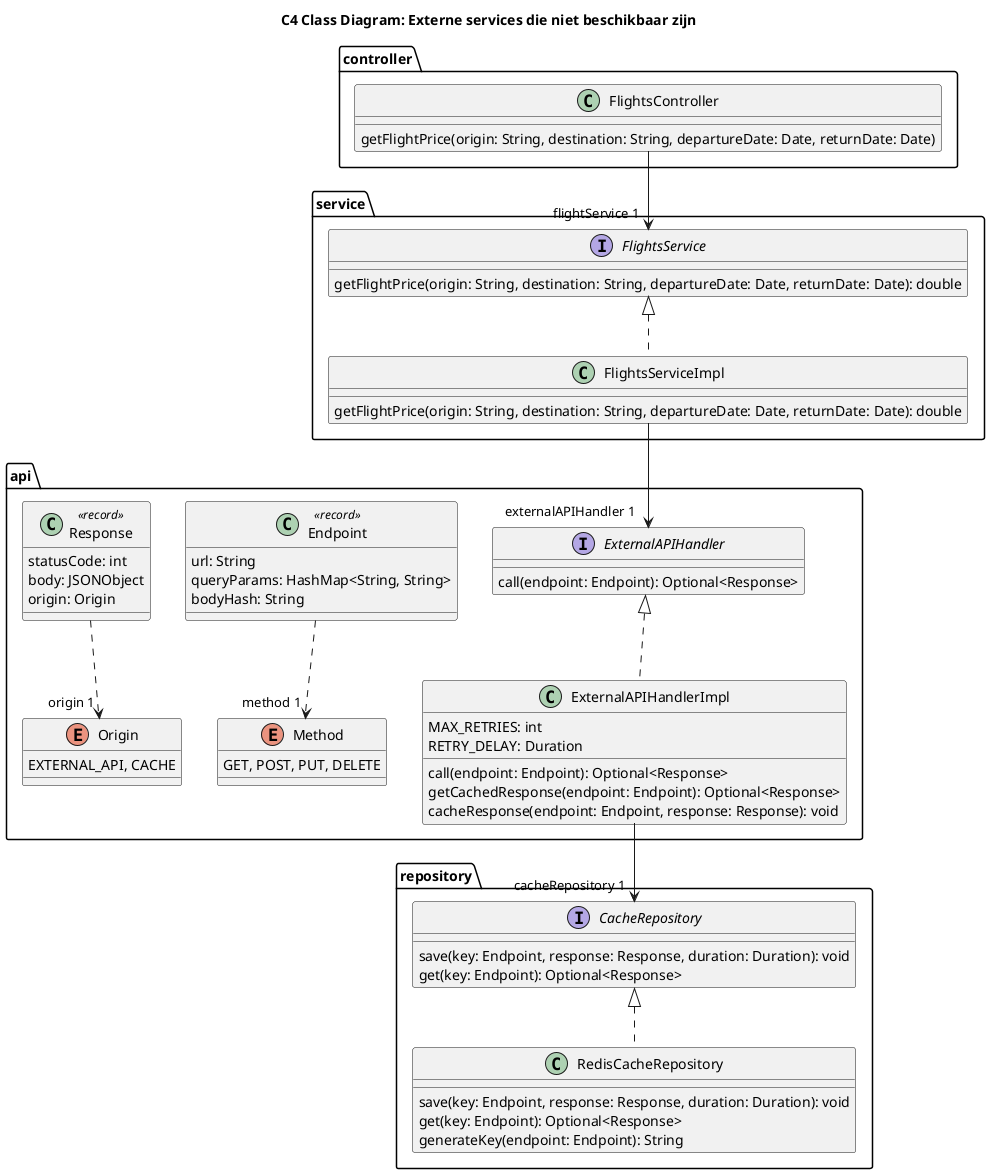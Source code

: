 @startuml
title C4 Class Diagram: Externe services die niet beschikbaar zijn

'hide circle
'skinparam linetype ortho

top to bottom direction

package "controller" {
    class FlightsController {
        getFlightPrice(origin: String, destination: String, departureDate: Date, returnDate: Date)
    }
}

package "service" {
    interface FlightsService {
        getFlightPrice(origin: String, destination: String, departureDate: Date, returnDate: Date): double
    }

    class FlightsServiceImpl {
        getFlightPrice(origin: String, destination: String, departureDate: Date, returnDate: Date): double
    }
}

package "api" {
    interface ExternalAPIHandler {
        call(endpoint: Endpoint): Optional<Response>
    }

    class ExternalAPIHandlerImpl {
        MAX_RETRIES: int
        RETRY_DELAY: Duration
        call(endpoint: Endpoint): Optional<Response>
        getCachedResponse(endpoint: Endpoint): Optional<Response>
        cacheResponse(endpoint: Endpoint, response: Response): void
    }

    class Endpoint <<record>> {
        url: String
        queryParams: HashMap<String, String>
        bodyHash: String
    }

    enum Method {
        GET, POST, PUT, DELETE
    }

    class Response <<record>> {
        statusCode: int
        body: JSONObject
        origin: Origin
    }

    enum Origin {
        EXTERNAL_API, CACHE
    }
}

package "repository" {
    interface CacheRepository {
        save(key: Endpoint, response: Response, duration: Duration): void
        get(key: Endpoint): Optional<Response>
    }

    class RedisCacheRepository {
        save(key: Endpoint, response: Response, duration: Duration): void
        get(key: Endpoint): Optional<Response>
        generateKey(endpoint: Endpoint): String
    }
}

FlightsController --> "flightService 1" FlightsService
FlightsServiceImpl .u.|> FlightsService
FlightsServiceImpl --> "externalAPIHandler 1" ExternalAPIHandler
ExternalAPIHandlerImpl .u.|> ExternalAPIHandler
ExternalAPIHandlerImpl --> "cacheRepository 1" CacheRepository
RedisCacheRepository .u.|> CacheRepository
Endpoint ..> "method 1" Method
Response ..> "origin 1" Origin

@enduml
